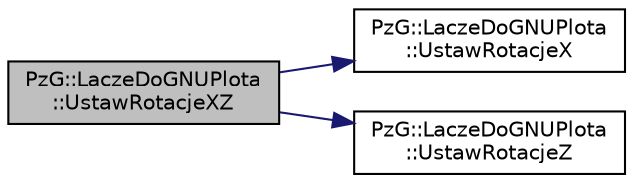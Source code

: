 digraph "PzG::LaczeDoGNUPlota::UstawRotacjeXZ"
{
 // LATEX_PDF_SIZE
  edge [fontname="Helvetica",fontsize="10",labelfontname="Helvetica",labelfontsize="10"];
  node [fontname="Helvetica",fontsize="10",shape=record];
  rankdir="LR";
  Node1 [label="PzG::LaczeDoGNUPlota\l::UstawRotacjeXZ",height=0.2,width=0.4,color="black", fillcolor="grey75", style="filled", fontcolor="black",tooltip="Ustawia rotację wokół osi OX i OZ."];
  Node1 -> Node2 [color="midnightblue",fontsize="10",style="solid",fontname="Helvetica"];
  Node2 [label="PzG::LaczeDoGNUPlota\l::UstawRotacjeX",height=0.2,width=0.4,color="black", fillcolor="white", style="filled",URL="$class_pz_g_1_1_lacze_do_g_n_u_plota.html#a88324c53a70846fb6bc9d918ce21fd56",tooltip="Ustawia rotację wokół osi OX."];
  Node1 -> Node3 [color="midnightblue",fontsize="10",style="solid",fontname="Helvetica"];
  Node3 [label="PzG::LaczeDoGNUPlota\l::UstawRotacjeZ",height=0.2,width=0.4,color="black", fillcolor="white", style="filled",URL="$class_pz_g_1_1_lacze_do_g_n_u_plota.html#a458399aa2a8f4b3f00ccd5b272857ea1",tooltip="Ustawia rotację wokół osi OZ."];
}
